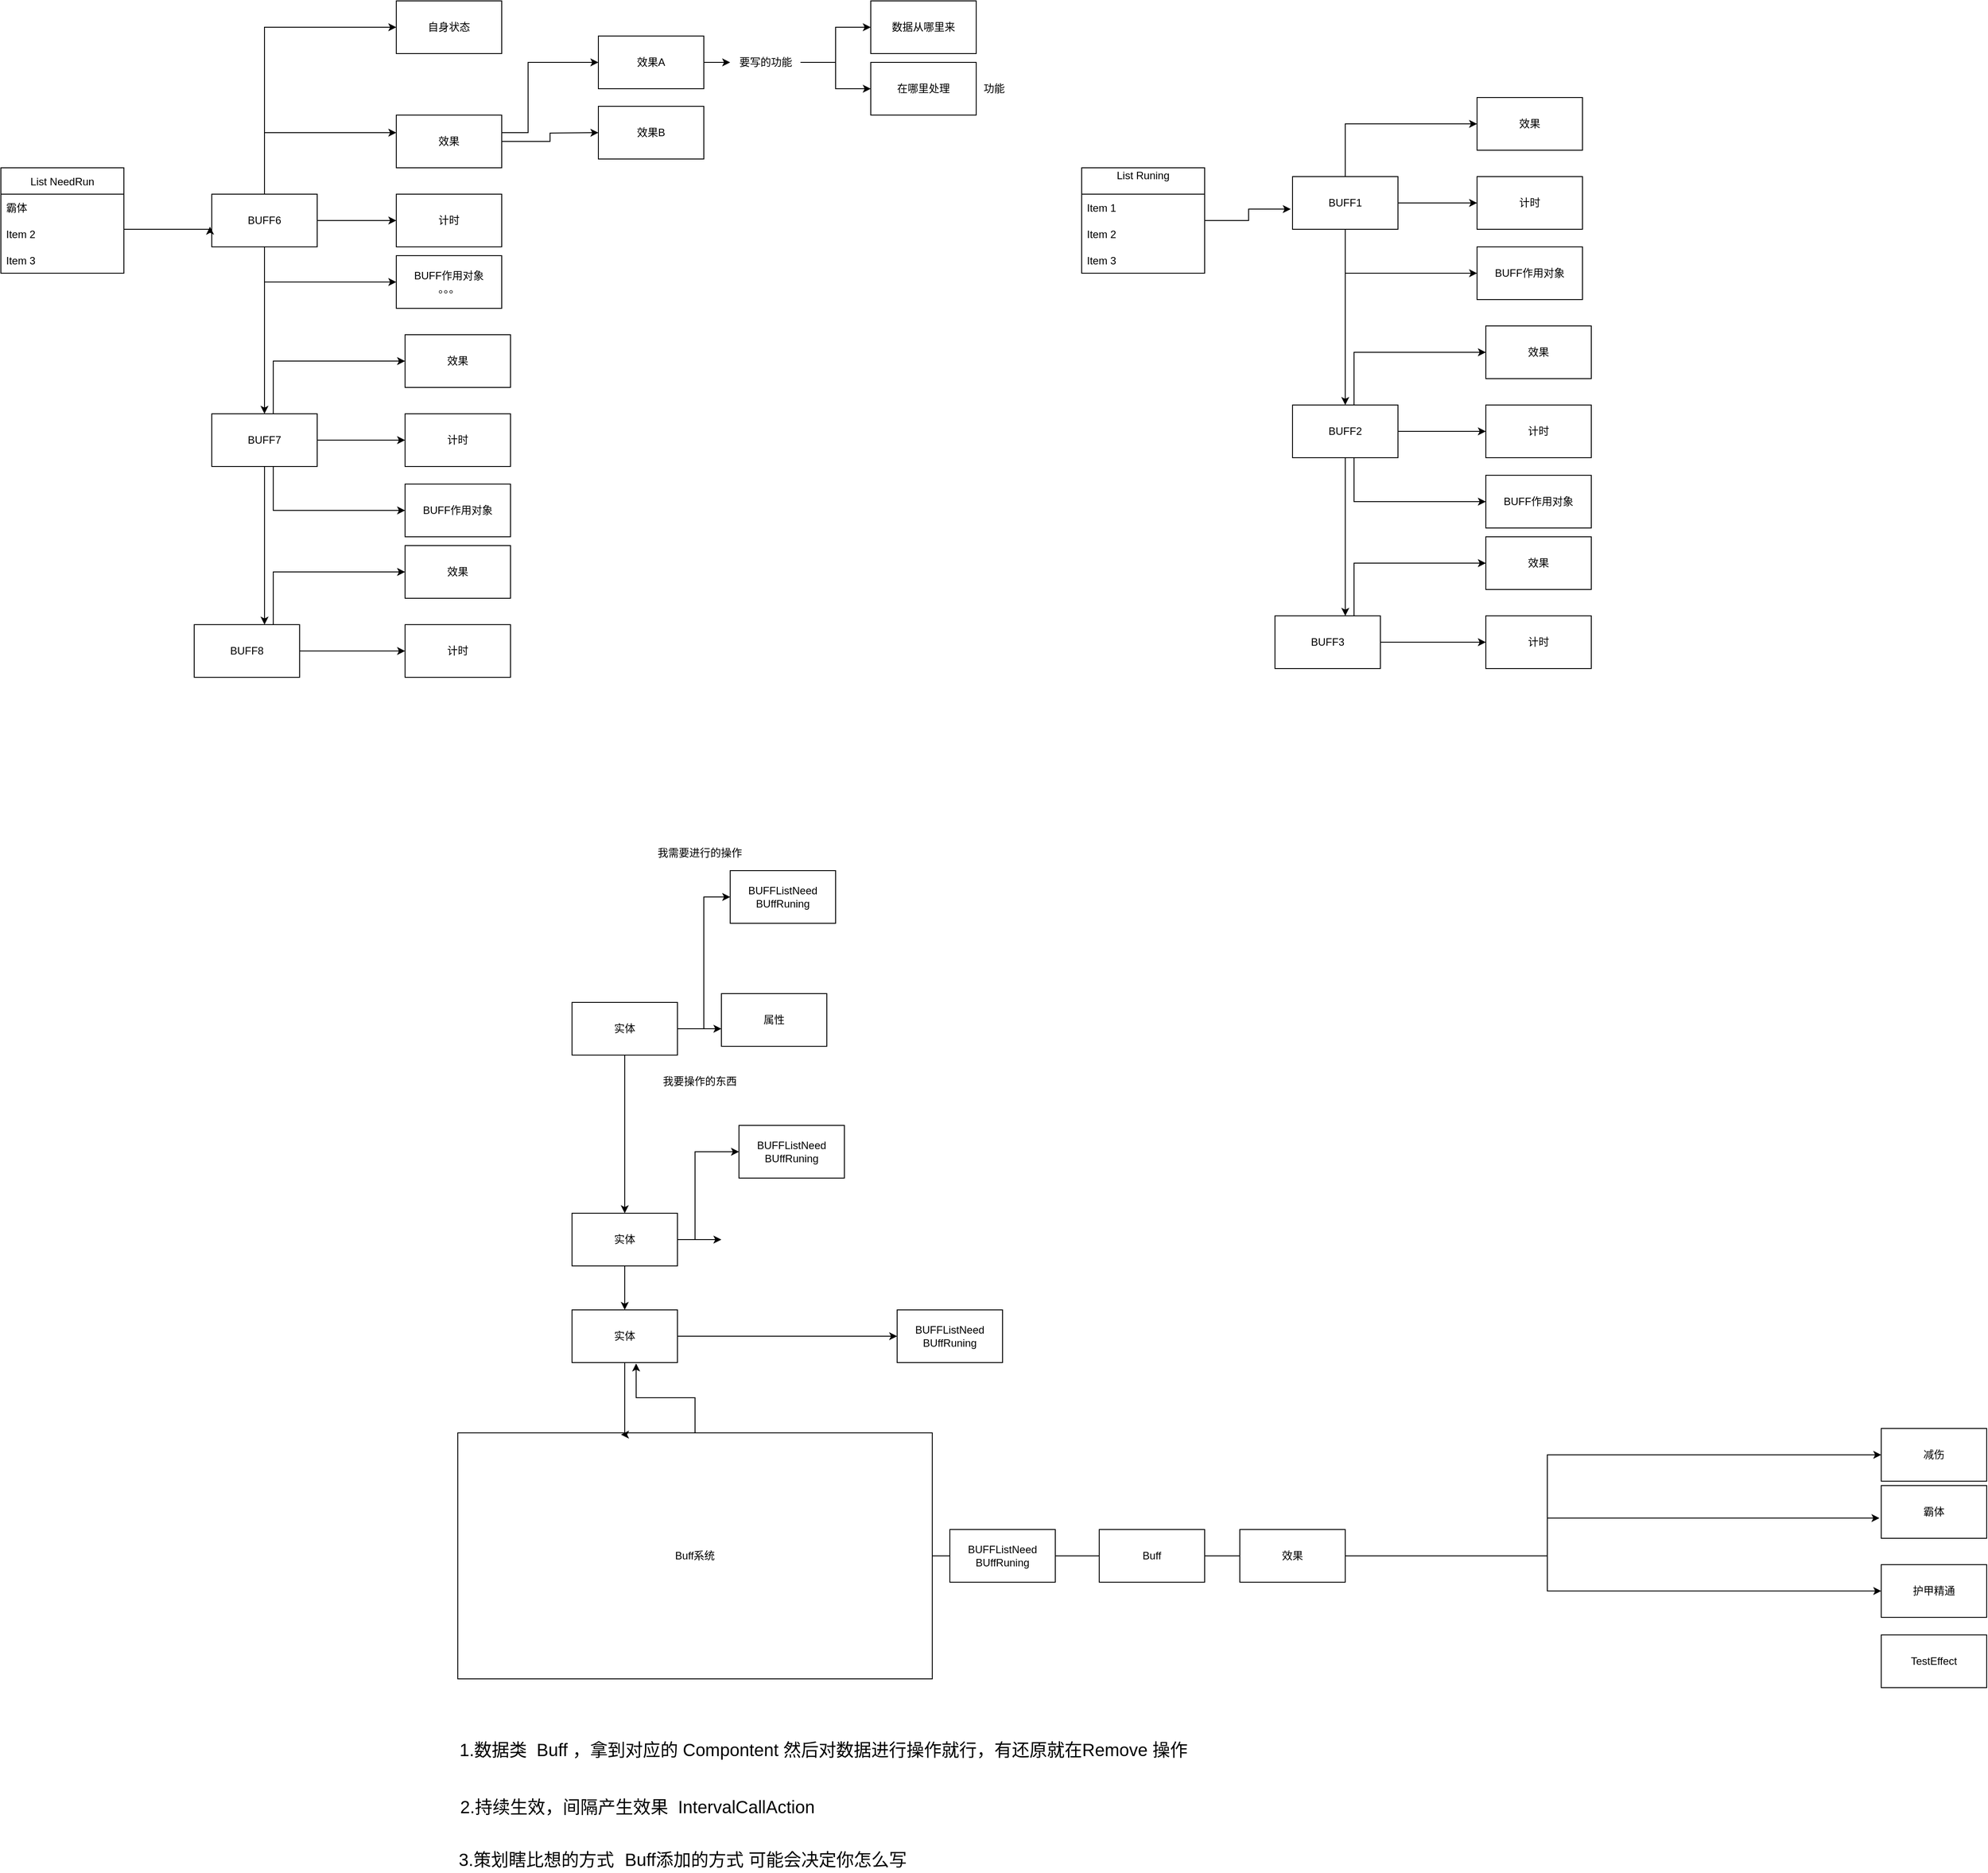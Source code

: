 <mxfile version="17.2.4" type="github"><diagram id="Hmc-pq6ttALgI22v2bJS" name="Page-1"><mxGraphModel dx="2092" dy="2030" grid="0" gridSize="10" guides="1" tooltips="1" connect="1" arrows="1" fold="1" page="0" pageScale="1" pageWidth="827" pageHeight="1169" math="0" shadow="0"><root><mxCell id="0"/><mxCell id="1" parent="0"/><mxCell id="dddxLIILNAfctILg67W4-9" style="edgeStyle=orthogonalEdgeStyle;rounded=0;orthogonalLoop=1;jettySize=auto;html=1;entryX=0.608;entryY=1.017;entryDx=0;entryDy=0;entryPerimeter=0;" edge="1" parent="1" source="dddxLIILNAfctILg67W4-2" target="dddxLIILNAfctILg67W4-3"><mxGeometry relative="1" as="geometry"/></mxCell><mxCell id="dddxLIILNAfctILg67W4-162" style="edgeStyle=orthogonalEdgeStyle;rounded=0;orthogonalLoop=1;jettySize=auto;html=1;entryX=-0.017;entryY=0.617;entryDx=0;entryDy=0;entryPerimeter=0;startArrow=none;" edge="1" parent="1" source="dddxLIILNAfctILg67W4-167" target="dddxLIILNAfctILg67W4-160"><mxGeometry relative="1" as="geometry"><Array as="points"><mxPoint x="1240" y="700"/><mxPoint x="1240" y="657"/></Array></mxGeometry></mxCell><mxCell id="dddxLIILNAfctILg67W4-163" style="edgeStyle=orthogonalEdgeStyle;rounded=0;orthogonalLoop=1;jettySize=auto;html=1;startArrow=none;entryX=0;entryY=0.5;entryDx=0;entryDy=0;" edge="1" parent="1" source="dddxLIILNAfctILg67W4-169" target="dddxLIILNAfctILg67W4-161"><mxGeometry relative="1" as="geometry"><mxPoint x="770" y="700.0" as="sourcePoint"/><mxPoint x="1230" y="770" as="targetPoint"/><Array as="points"><mxPoint x="1240" y="700"/><mxPoint x="1240" y="740"/></Array></mxGeometry></mxCell><mxCell id="dddxLIILNAfctILg67W4-174" style="edgeStyle=orthogonalEdgeStyle;rounded=0;orthogonalLoop=1;jettySize=auto;html=1;" edge="1" parent="1" source="dddxLIILNAfctILg67W4-2" target="dddxLIILNAfctILg67W4-159"><mxGeometry relative="1" as="geometry"><Array as="points"><mxPoint x="1240" y="700"/><mxPoint x="1240" y="585"/></Array></mxGeometry></mxCell><mxCell id="dddxLIILNAfctILg67W4-2" value="&lt;font style=&quot;vertical-align: inherit&quot;&gt;&lt;font style=&quot;vertical-align: inherit&quot;&gt;&lt;font style=&quot;vertical-align: inherit&quot;&gt;&lt;font style=&quot;vertical-align: inherit&quot;&gt;Buff系统&lt;/font&gt;&lt;/font&gt;&lt;/font&gt;&lt;/font&gt;" style="rounded=0;whiteSpace=wrap;html=1;" vertex="1" parent="1"><mxGeometry y="560" width="540" height="280" as="geometry"/></mxCell><mxCell id="dddxLIILNAfctILg67W4-178" style="edgeStyle=orthogonalEdgeStyle;rounded=0;orthogonalLoop=1;jettySize=auto;html=1;" edge="1" parent="1" source="dddxLIILNAfctILg67W4-3"><mxGeometry relative="1" as="geometry"><mxPoint x="500" y="450" as="targetPoint"/></mxGeometry></mxCell><mxCell id="dddxLIILNAfctILg67W4-189" style="edgeStyle=orthogonalEdgeStyle;rounded=0;orthogonalLoop=1;jettySize=auto;html=1;entryX=0.344;entryY=0.007;entryDx=0;entryDy=0;entryPerimeter=0;fontSize=20;" edge="1" parent="1" source="dddxLIILNAfctILg67W4-3" target="dddxLIILNAfctILg67W4-2"><mxGeometry relative="1" as="geometry"><Array as="points"><mxPoint x="190" y="562"/></Array></mxGeometry></mxCell><mxCell id="dddxLIILNAfctILg67W4-3" value="&lt;span&gt;实体&lt;/span&gt;" style="rounded=0;whiteSpace=wrap;html=1;" vertex="1" parent="1"><mxGeometry x="130" y="420" width="120" height="60" as="geometry"/></mxCell><mxCell id="dddxLIILNAfctILg67W4-5" style="edgeStyle=orthogonalEdgeStyle;rounded=0;orthogonalLoop=1;jettySize=auto;html=1;" edge="1" parent="1" source="dddxLIILNAfctILg67W4-4"><mxGeometry relative="1" as="geometry"><mxPoint x="300" y="340" as="targetPoint"/></mxGeometry></mxCell><mxCell id="dddxLIILNAfctILg67W4-7" style="edgeStyle=orthogonalEdgeStyle;rounded=0;orthogonalLoop=1;jettySize=auto;html=1;entryX=0;entryY=0.5;entryDx=0;entryDy=0;" edge="1" parent="1" source="dddxLIILNAfctILg67W4-4" target="dddxLIILNAfctILg67W4-155"><mxGeometry relative="1" as="geometry"><mxPoint x="300" y="310" as="targetPoint"/><Array as="points"><mxPoint x="270" y="340"/><mxPoint x="270" y="240"/></Array></mxGeometry></mxCell><mxCell id="dddxLIILNAfctILg67W4-188" style="edgeStyle=orthogonalEdgeStyle;rounded=0;orthogonalLoop=1;jettySize=auto;html=1;entryX=0.5;entryY=0;entryDx=0;entryDy=0;fontSize=20;" edge="1" parent="1" source="dddxLIILNAfctILg67W4-4" target="dddxLIILNAfctILg67W4-3"><mxGeometry relative="1" as="geometry"/></mxCell><mxCell id="dddxLIILNAfctILg67W4-4" value="&lt;font style=&quot;vertical-align: inherit&quot;&gt;&lt;font style=&quot;vertical-align: inherit&quot;&gt;&lt;font style=&quot;vertical-align: inherit&quot;&gt;&lt;font style=&quot;vertical-align: inherit&quot;&gt;实体&lt;/font&gt;&lt;/font&gt;&lt;/font&gt;&lt;/font&gt;" style="rounded=0;whiteSpace=wrap;html=1;" vertex="1" parent="1"><mxGeometry x="130" y="310" width="120" height="60" as="geometry"/></mxCell><mxCell id="dddxLIILNAfctILg67W4-18" style="edgeStyle=orthogonalEdgeStyle;rounded=0;orthogonalLoop=1;jettySize=auto;html=1;" edge="1" parent="1" source="dddxLIILNAfctILg67W4-21"><mxGeometry relative="1" as="geometry"><mxPoint x="300" y="100" as="targetPoint"/></mxGeometry></mxCell><mxCell id="dddxLIILNAfctILg67W4-20" style="edgeStyle=orthogonalEdgeStyle;rounded=0;orthogonalLoop=1;jettySize=auto;html=1;entryX=0;entryY=0.5;entryDx=0;entryDy=0;" edge="1" parent="1" source="dddxLIILNAfctILg67W4-21" target="dddxLIILNAfctILg67W4-25"><mxGeometry relative="1" as="geometry"><mxPoint x="300" y="70" as="targetPoint"/></mxGeometry></mxCell><mxCell id="dddxLIILNAfctILg67W4-187" style="edgeStyle=orthogonalEdgeStyle;rounded=0;orthogonalLoop=1;jettySize=auto;html=1;entryX=0.5;entryY=0;entryDx=0;entryDy=0;fontSize=20;" edge="1" parent="1" source="dddxLIILNAfctILg67W4-21" target="dddxLIILNAfctILg67W4-4"><mxGeometry relative="1" as="geometry"/></mxCell><mxCell id="dddxLIILNAfctILg67W4-21" value="&lt;font style=&quot;vertical-align: inherit&quot;&gt;&lt;font style=&quot;vertical-align: inherit&quot;&gt;&lt;font style=&quot;vertical-align: inherit&quot;&gt;&lt;font style=&quot;vertical-align: inherit&quot;&gt;实体&lt;/font&gt;&lt;/font&gt;&lt;/font&gt;&lt;/font&gt;" style="rounded=0;whiteSpace=wrap;html=1;" vertex="1" parent="1"><mxGeometry x="130" y="70" width="120" height="60" as="geometry"/></mxCell><mxCell id="dddxLIILNAfctILg67W4-25" value="&lt;font style=&quot;vertical-align: inherit&quot;&gt;&lt;font style=&quot;vertical-align: inherit&quot;&gt;&lt;font style=&quot;vertical-align: inherit&quot;&gt;&lt;font style=&quot;vertical-align: inherit&quot;&gt;&lt;font style=&quot;vertical-align: inherit&quot;&gt;&lt;font style=&quot;vertical-align: inherit&quot;&gt;&lt;font style=&quot;vertical-align: inherit&quot;&gt;&lt;font style=&quot;vertical-align: inherit&quot;&gt;BUFFListNeed&lt;br&gt;BUffRuning&lt;br&gt;&lt;/font&gt;&lt;/font&gt;&lt;/font&gt;&lt;/font&gt;&lt;/font&gt;&lt;/font&gt;&lt;/font&gt;&lt;/font&gt;" style="rounded=0;whiteSpace=wrap;html=1;" vertex="1" parent="1"><mxGeometry x="310" y="-80" width="120" height="60" as="geometry"/></mxCell><mxCell id="dddxLIILNAfctILg67W4-33" style="edgeStyle=orthogonalEdgeStyle;rounded=0;orthogonalLoop=1;jettySize=auto;html=1;" edge="1" source="dddxLIILNAfctILg67W4-36" target="dddxLIILNAfctILg67W4-37" parent="1"><mxGeometry relative="1" as="geometry"><Array as="points"><mxPoint x="1020" y="-430"/></Array></mxGeometry></mxCell><mxCell id="dddxLIILNAfctILg67W4-34" style="edgeStyle=orthogonalEdgeStyle;rounded=0;orthogonalLoop=1;jettySize=auto;html=1;entryX=0;entryY=0.5;entryDx=0;entryDy=0;" edge="1" source="dddxLIILNAfctILg67W4-36" target="dddxLIILNAfctILg67W4-38" parent="1"><mxGeometry relative="1" as="geometry"/></mxCell><mxCell id="dddxLIILNAfctILg67W4-36" value="&lt;font style=&quot;vertical-align: inherit&quot;&gt;&lt;font style=&quot;vertical-align: inherit&quot;&gt;&lt;font style=&quot;vertical-align: inherit&quot;&gt;&lt;font style=&quot;vertical-align: inherit&quot;&gt;&lt;font style=&quot;vertical-align: inherit&quot;&gt;&lt;font style=&quot;vertical-align: inherit&quot;&gt;&lt;font style=&quot;vertical-align: inherit&quot;&gt;&lt;font style=&quot;vertical-align: inherit&quot;&gt;BUFF3&lt;/font&gt;&lt;/font&gt;&lt;/font&gt;&lt;/font&gt;&lt;/font&gt;&lt;/font&gt;&lt;/font&gt;&lt;/font&gt;" style="rounded=0;whiteSpace=wrap;html=1;" vertex="1" parent="1"><mxGeometry x="930" y="-370" width="120" height="60" as="geometry"/></mxCell><mxCell id="dddxLIILNAfctILg67W4-37" value="&lt;font style=&quot;vertical-align: inherit&quot;&gt;&lt;font style=&quot;vertical-align: inherit&quot;&gt;效果&lt;/font&gt;&lt;/font&gt;" style="rounded=0;whiteSpace=wrap;html=1;" vertex="1" parent="1"><mxGeometry x="1170" y="-460" width="120" height="60" as="geometry"/></mxCell><mxCell id="dddxLIILNAfctILg67W4-38" value="&lt;font style=&quot;vertical-align: inherit&quot;&gt;&lt;font style=&quot;vertical-align: inherit&quot;&gt;计时&lt;/font&gt;&lt;/font&gt;" style="rounded=0;whiteSpace=wrap;html=1;" vertex="1" parent="1"><mxGeometry x="1170" y="-370" width="120" height="60" as="geometry"/></mxCell><mxCell id="dddxLIILNAfctILg67W4-40" style="edgeStyle=orthogonalEdgeStyle;rounded=0;orthogonalLoop=1;jettySize=auto;html=1;" edge="1" source="dddxLIILNAfctILg67W4-43" target="dddxLIILNAfctILg67W4-44" parent="1"><mxGeometry relative="1" as="geometry"><Array as="points"><mxPoint x="1020" y="-670"/></Array></mxGeometry></mxCell><mxCell id="dddxLIILNAfctILg67W4-41" style="edgeStyle=orthogonalEdgeStyle;rounded=0;orthogonalLoop=1;jettySize=auto;html=1;entryX=0;entryY=0.5;entryDx=0;entryDy=0;" edge="1" source="dddxLIILNAfctILg67W4-43" target="dddxLIILNAfctILg67W4-45" parent="1"><mxGeometry relative="1" as="geometry"/></mxCell><mxCell id="dddxLIILNAfctILg67W4-42" style="edgeStyle=orthogonalEdgeStyle;rounded=0;orthogonalLoop=1;jettySize=auto;html=1;" edge="1" source="dddxLIILNAfctILg67W4-43" parent="1"><mxGeometry relative="1" as="geometry"><mxPoint x="1170" y="-500" as="targetPoint"/><Array as="points"><mxPoint x="1020" y="-500"/></Array></mxGeometry></mxCell><mxCell id="dddxLIILNAfctILg67W4-61" style="edgeStyle=orthogonalEdgeStyle;rounded=0;orthogonalLoop=1;jettySize=auto;html=1;entryX=0.667;entryY=0;entryDx=0;entryDy=0;entryPerimeter=0;" edge="1" parent="1" source="dddxLIILNAfctILg67W4-43" target="dddxLIILNAfctILg67W4-36"><mxGeometry relative="1" as="geometry"><mxPoint x="1020" y="-380" as="targetPoint"/><Array as="points"/></mxGeometry></mxCell><mxCell id="dddxLIILNAfctILg67W4-43" value="&lt;font style=&quot;vertical-align: inherit&quot;&gt;&lt;font style=&quot;vertical-align: inherit&quot;&gt;&lt;font style=&quot;vertical-align: inherit&quot;&gt;&lt;font style=&quot;vertical-align: inherit&quot;&gt;&lt;font style=&quot;vertical-align: inherit&quot;&gt;&lt;font style=&quot;vertical-align: inherit&quot;&gt;&lt;font style=&quot;vertical-align: inherit&quot;&gt;&lt;font style=&quot;vertical-align: inherit&quot;&gt;BUFF2&lt;/font&gt;&lt;/font&gt;&lt;/font&gt;&lt;/font&gt;&lt;/font&gt;&lt;/font&gt;&lt;/font&gt;&lt;/font&gt;" style="rounded=0;whiteSpace=wrap;html=1;" vertex="1" parent="1"><mxGeometry x="950" y="-610" width="120" height="60" as="geometry"/></mxCell><mxCell id="dddxLIILNAfctILg67W4-44" value="&lt;font style=&quot;vertical-align: inherit&quot;&gt;&lt;font style=&quot;vertical-align: inherit&quot;&gt;效果&lt;/font&gt;&lt;/font&gt;" style="rounded=0;whiteSpace=wrap;html=1;" vertex="1" parent="1"><mxGeometry x="1170" y="-700" width="120" height="60" as="geometry"/></mxCell><mxCell id="dddxLIILNAfctILg67W4-45" value="&lt;font style=&quot;vertical-align: inherit&quot;&gt;&lt;font style=&quot;vertical-align: inherit&quot;&gt;计时&lt;/font&gt;&lt;/font&gt;" style="rounded=0;whiteSpace=wrap;html=1;" vertex="1" parent="1"><mxGeometry x="1170" y="-610" width="120" height="60" as="geometry"/></mxCell><mxCell id="dddxLIILNAfctILg67W4-46" value="&lt;font style=&quot;vertical-align: inherit&quot;&gt;&lt;font style=&quot;vertical-align: inherit&quot;&gt;&lt;font style=&quot;vertical-align: inherit&quot;&gt;&lt;font style=&quot;vertical-align: inherit&quot;&gt;&lt;font style=&quot;vertical-align: inherit&quot;&gt;&lt;font style=&quot;vertical-align: inherit&quot;&gt;&lt;font style=&quot;vertical-align: inherit&quot;&gt;&lt;font style=&quot;vertical-align: inherit&quot;&gt;&lt;font style=&quot;vertical-align: inherit&quot;&gt;&lt;font style=&quot;vertical-align: inherit&quot;&gt;BUFF作用对象&lt;/font&gt;&lt;/font&gt;&lt;/font&gt;&lt;/font&gt;&lt;/font&gt;&lt;/font&gt;&lt;/font&gt;&lt;/font&gt;&lt;/font&gt;&lt;/font&gt;" style="rounded=0;whiteSpace=wrap;html=1;" vertex="1" parent="1"><mxGeometry x="1170" y="-530" width="120" height="60" as="geometry"/></mxCell><mxCell id="dddxLIILNAfctILg67W4-48" style="edgeStyle=orthogonalEdgeStyle;rounded=0;orthogonalLoop=1;jettySize=auto;html=1;" edge="1" parent="1" source="dddxLIILNAfctILg67W4-51" target="dddxLIILNAfctILg67W4-52"><mxGeometry relative="1" as="geometry"><Array as="points"><mxPoint x="1010" y="-930"/></Array></mxGeometry></mxCell><mxCell id="dddxLIILNAfctILg67W4-49" style="edgeStyle=orthogonalEdgeStyle;rounded=0;orthogonalLoop=1;jettySize=auto;html=1;entryX=0;entryY=0.5;entryDx=0;entryDy=0;" edge="1" parent="1" source="dddxLIILNAfctILg67W4-51" target="dddxLIILNAfctILg67W4-53"><mxGeometry relative="1" as="geometry"/></mxCell><mxCell id="dddxLIILNAfctILg67W4-50" style="edgeStyle=orthogonalEdgeStyle;rounded=0;orthogonalLoop=1;jettySize=auto;html=1;" edge="1" parent="1" source="dddxLIILNAfctILg67W4-51"><mxGeometry relative="1" as="geometry"><mxPoint x="1160" y="-760" as="targetPoint"/><Array as="points"><mxPoint x="1010" y="-760"/></Array></mxGeometry></mxCell><mxCell id="dddxLIILNAfctILg67W4-60" style="edgeStyle=orthogonalEdgeStyle;rounded=0;orthogonalLoop=1;jettySize=auto;html=1;entryX=0.5;entryY=0;entryDx=0;entryDy=0;" edge="1" parent="1" source="dddxLIILNAfctILg67W4-51" target="dddxLIILNAfctILg67W4-43"><mxGeometry relative="1" as="geometry"/></mxCell><mxCell id="dddxLIILNAfctILg67W4-51" value="&lt;font style=&quot;vertical-align: inherit&quot;&gt;&lt;font style=&quot;vertical-align: inherit&quot;&gt;&lt;font style=&quot;vertical-align: inherit&quot;&gt;&lt;font style=&quot;vertical-align: inherit&quot;&gt;&lt;font style=&quot;vertical-align: inherit&quot;&gt;&lt;font style=&quot;vertical-align: inherit&quot;&gt;&lt;font style=&quot;vertical-align: inherit&quot;&gt;&lt;font style=&quot;vertical-align: inherit&quot;&gt;BUFF1&lt;/font&gt;&lt;/font&gt;&lt;/font&gt;&lt;/font&gt;&lt;/font&gt;&lt;/font&gt;&lt;/font&gt;&lt;/font&gt;" style="rounded=0;whiteSpace=wrap;html=1;" vertex="1" parent="1"><mxGeometry x="950" y="-870" width="120" height="60" as="geometry"/></mxCell><mxCell id="dddxLIILNAfctILg67W4-52" value="&lt;font style=&quot;vertical-align: inherit&quot;&gt;&lt;font style=&quot;vertical-align: inherit&quot;&gt;效果&lt;/font&gt;&lt;/font&gt;" style="rounded=0;whiteSpace=wrap;html=1;" vertex="1" parent="1"><mxGeometry x="1160" y="-960" width="120" height="60" as="geometry"/></mxCell><mxCell id="dddxLIILNAfctILg67W4-53" value="&lt;font style=&quot;vertical-align: inherit&quot;&gt;&lt;font style=&quot;vertical-align: inherit&quot;&gt;计时&lt;/font&gt;&lt;/font&gt;" style="rounded=0;whiteSpace=wrap;html=1;" vertex="1" parent="1"><mxGeometry x="1160" y="-870" width="120" height="60" as="geometry"/></mxCell><mxCell id="dddxLIILNAfctILg67W4-54" value="&lt;font style=&quot;vertical-align: inherit&quot;&gt;&lt;font style=&quot;vertical-align: inherit&quot;&gt;&lt;font style=&quot;vertical-align: inherit&quot;&gt;&lt;font style=&quot;vertical-align: inherit&quot;&gt;&lt;font style=&quot;vertical-align: inherit&quot;&gt;&lt;font style=&quot;vertical-align: inherit&quot;&gt;&lt;font style=&quot;vertical-align: inherit&quot;&gt;&lt;font style=&quot;vertical-align: inherit&quot;&gt;&lt;font style=&quot;vertical-align: inherit&quot;&gt;&lt;font style=&quot;vertical-align: inherit&quot;&gt;BUFF作用对象&lt;/font&gt;&lt;/font&gt;&lt;/font&gt;&lt;/font&gt;&lt;/font&gt;&lt;/font&gt;&lt;/font&gt;&lt;/font&gt;&lt;/font&gt;&lt;/font&gt;" style="rounded=0;whiteSpace=wrap;html=1;" vertex="1" parent="1"><mxGeometry x="1160" y="-790" width="120" height="60" as="geometry"/></mxCell><mxCell id="dddxLIILNAfctILg67W4-59" style="edgeStyle=orthogonalEdgeStyle;rounded=0;orthogonalLoop=1;jettySize=auto;html=1;entryX=-0.017;entryY=0.617;entryDx=0;entryDy=0;entryPerimeter=0;" edge="1" parent="1" source="dddxLIILNAfctILg67W4-55" target="dddxLIILNAfctILg67W4-51"><mxGeometry relative="1" as="geometry"><mxPoint x="910" y="-830" as="targetPoint"/></mxGeometry></mxCell><mxCell id="dddxLIILNAfctILg67W4-55" value="List Runing&#10;" style="swimlane;fontStyle=0;childLayout=stackLayout;horizontal=1;startSize=30;horizontalStack=0;resizeParent=1;resizeParentMax=0;resizeLast=0;collapsible=1;marginBottom=0;" vertex="1" parent="1"><mxGeometry x="710" y="-880" width="140" height="120" as="geometry"/></mxCell><mxCell id="dddxLIILNAfctILg67W4-56" value="Item 1" style="text;strokeColor=none;fillColor=none;align=left;verticalAlign=middle;spacingLeft=4;spacingRight=4;overflow=hidden;points=[[0,0.5],[1,0.5]];portConstraint=eastwest;rotatable=0;" vertex="1" parent="dddxLIILNAfctILg67W4-55"><mxGeometry y="30" width="140" height="30" as="geometry"/></mxCell><mxCell id="dddxLIILNAfctILg67W4-57" value="Item 2" style="text;strokeColor=none;fillColor=none;align=left;verticalAlign=middle;spacingLeft=4;spacingRight=4;overflow=hidden;points=[[0,0.5],[1,0.5]];portConstraint=eastwest;rotatable=0;" vertex="1" parent="dddxLIILNAfctILg67W4-55"><mxGeometry y="60" width="140" height="30" as="geometry"/></mxCell><mxCell id="dddxLIILNAfctILg67W4-58" value="Item 3" style="text;strokeColor=none;fillColor=none;align=left;verticalAlign=middle;spacingLeft=4;spacingRight=4;overflow=hidden;points=[[0,0.5],[1,0.5]];portConstraint=eastwest;rotatable=0;" vertex="1" parent="dddxLIILNAfctILg67W4-55"><mxGeometry y="90" width="140" height="30" as="geometry"/></mxCell><mxCell id="dddxLIILNAfctILg67W4-63" style="edgeStyle=orthogonalEdgeStyle;rounded=0;orthogonalLoop=1;jettySize=auto;html=1;" edge="1" parent="1" source="dddxLIILNAfctILg67W4-65" target="dddxLIILNAfctILg67W4-66"><mxGeometry relative="1" as="geometry"><Array as="points"><mxPoint x="-210" y="-420"/></Array></mxGeometry></mxCell><mxCell id="dddxLIILNAfctILg67W4-64" style="edgeStyle=orthogonalEdgeStyle;rounded=0;orthogonalLoop=1;jettySize=auto;html=1;entryX=0;entryY=0.5;entryDx=0;entryDy=0;" edge="1" parent="1" source="dddxLIILNAfctILg67W4-65" target="dddxLIILNAfctILg67W4-67"><mxGeometry relative="1" as="geometry"/></mxCell><mxCell id="dddxLIILNAfctILg67W4-65" value="&lt;font style=&quot;vertical-align: inherit&quot;&gt;&lt;font style=&quot;vertical-align: inherit&quot;&gt;&lt;font style=&quot;vertical-align: inherit&quot;&gt;&lt;font style=&quot;vertical-align: inherit&quot;&gt;&lt;font style=&quot;vertical-align: inherit&quot;&gt;&lt;font style=&quot;vertical-align: inherit&quot;&gt;&lt;font style=&quot;vertical-align: inherit&quot;&gt;&lt;font style=&quot;vertical-align: inherit&quot;&gt;BUFF8&lt;/font&gt;&lt;/font&gt;&lt;/font&gt;&lt;/font&gt;&lt;/font&gt;&lt;/font&gt;&lt;/font&gt;&lt;/font&gt;" style="rounded=0;whiteSpace=wrap;html=1;" vertex="1" parent="1"><mxGeometry x="-300" y="-360" width="120" height="60" as="geometry"/></mxCell><mxCell id="dddxLIILNAfctILg67W4-66" value="&lt;font style=&quot;vertical-align: inherit&quot;&gt;&lt;font style=&quot;vertical-align: inherit&quot;&gt;效果&lt;/font&gt;&lt;/font&gt;" style="rounded=0;whiteSpace=wrap;html=1;" vertex="1" parent="1"><mxGeometry x="-60" y="-450" width="120" height="60" as="geometry"/></mxCell><mxCell id="dddxLIILNAfctILg67W4-67" value="&lt;font style=&quot;vertical-align: inherit&quot;&gt;&lt;font style=&quot;vertical-align: inherit&quot;&gt;计时&lt;/font&gt;&lt;/font&gt;" style="rounded=0;whiteSpace=wrap;html=1;" vertex="1" parent="1"><mxGeometry x="-60" y="-360" width="120" height="60" as="geometry"/></mxCell><mxCell id="dddxLIILNAfctILg67W4-68" style="edgeStyle=orthogonalEdgeStyle;rounded=0;orthogonalLoop=1;jettySize=auto;html=1;" edge="1" parent="1" source="dddxLIILNAfctILg67W4-72" target="dddxLIILNAfctILg67W4-73"><mxGeometry relative="1" as="geometry"><Array as="points"><mxPoint x="-210" y="-660"/></Array></mxGeometry></mxCell><mxCell id="dddxLIILNAfctILg67W4-69" style="edgeStyle=orthogonalEdgeStyle;rounded=0;orthogonalLoop=1;jettySize=auto;html=1;entryX=0;entryY=0.5;entryDx=0;entryDy=0;" edge="1" parent="1" source="dddxLIILNAfctILg67W4-72" target="dddxLIILNAfctILg67W4-74"><mxGeometry relative="1" as="geometry"/></mxCell><mxCell id="dddxLIILNAfctILg67W4-70" style="edgeStyle=orthogonalEdgeStyle;rounded=0;orthogonalLoop=1;jettySize=auto;html=1;" edge="1" parent="1" source="dddxLIILNAfctILg67W4-72"><mxGeometry relative="1" as="geometry"><mxPoint x="-60" y="-490" as="targetPoint"/><Array as="points"><mxPoint x="-210" y="-490"/></Array></mxGeometry></mxCell><mxCell id="dddxLIILNAfctILg67W4-71" style="edgeStyle=orthogonalEdgeStyle;rounded=0;orthogonalLoop=1;jettySize=auto;html=1;entryX=0.667;entryY=0;entryDx=0;entryDy=0;entryPerimeter=0;" edge="1" parent="1" source="dddxLIILNAfctILg67W4-72" target="dddxLIILNAfctILg67W4-65"><mxGeometry relative="1" as="geometry"><mxPoint x="-210" y="-370" as="targetPoint"/><Array as="points"/></mxGeometry></mxCell><mxCell id="dddxLIILNAfctILg67W4-72" value="&lt;font style=&quot;vertical-align: inherit&quot;&gt;&lt;font style=&quot;vertical-align: inherit&quot;&gt;&lt;font style=&quot;vertical-align: inherit&quot;&gt;&lt;font style=&quot;vertical-align: inherit&quot;&gt;&lt;font style=&quot;vertical-align: inherit&quot;&gt;&lt;font style=&quot;vertical-align: inherit&quot;&gt;&lt;font style=&quot;vertical-align: inherit&quot;&gt;&lt;font style=&quot;vertical-align: inherit&quot;&gt;BUFF7&lt;/font&gt;&lt;/font&gt;&lt;/font&gt;&lt;/font&gt;&lt;/font&gt;&lt;/font&gt;&lt;/font&gt;&lt;/font&gt;" style="rounded=0;whiteSpace=wrap;html=1;" vertex="1" parent="1"><mxGeometry x="-280" y="-600" width="120" height="60" as="geometry"/></mxCell><mxCell id="dddxLIILNAfctILg67W4-73" value="&lt;font style=&quot;vertical-align: inherit&quot;&gt;&lt;font style=&quot;vertical-align: inherit&quot;&gt;效果&lt;/font&gt;&lt;/font&gt;" style="rounded=0;whiteSpace=wrap;html=1;" vertex="1" parent="1"><mxGeometry x="-60" y="-690" width="120" height="60" as="geometry"/></mxCell><mxCell id="dddxLIILNAfctILg67W4-74" value="&lt;font style=&quot;vertical-align: inherit&quot;&gt;&lt;font style=&quot;vertical-align: inherit&quot;&gt;计时&lt;/font&gt;&lt;/font&gt;" style="rounded=0;whiteSpace=wrap;html=1;" vertex="1" parent="1"><mxGeometry x="-60" y="-600" width="120" height="60" as="geometry"/></mxCell><mxCell id="dddxLIILNAfctILg67W4-75" value="&lt;font style=&quot;vertical-align: inherit&quot;&gt;&lt;font style=&quot;vertical-align: inherit&quot;&gt;&lt;font style=&quot;vertical-align: inherit&quot;&gt;&lt;font style=&quot;vertical-align: inherit&quot;&gt;&lt;font style=&quot;vertical-align: inherit&quot;&gt;&lt;font style=&quot;vertical-align: inherit&quot;&gt;&lt;font style=&quot;vertical-align: inherit&quot;&gt;&lt;font style=&quot;vertical-align: inherit&quot;&gt;&lt;font style=&quot;vertical-align: inherit&quot;&gt;&lt;font style=&quot;vertical-align: inherit&quot;&gt;BUFF作用对象&lt;/font&gt;&lt;/font&gt;&lt;/font&gt;&lt;/font&gt;&lt;/font&gt;&lt;/font&gt;&lt;/font&gt;&lt;/font&gt;&lt;/font&gt;&lt;/font&gt;" style="rounded=0;whiteSpace=wrap;html=1;" vertex="1" parent="1"><mxGeometry x="-60" y="-520" width="120" height="60" as="geometry"/></mxCell><mxCell id="dddxLIILNAfctILg67W4-76" style="edgeStyle=orthogonalEdgeStyle;rounded=0;orthogonalLoop=1;jettySize=auto;html=1;" edge="1" parent="1" source="dddxLIILNAfctILg67W4-80" target="dddxLIILNAfctILg67W4-81"><mxGeometry relative="1" as="geometry"><Array as="points"><mxPoint x="-220" y="-920"/></Array></mxGeometry></mxCell><mxCell id="dddxLIILNAfctILg67W4-77" style="edgeStyle=orthogonalEdgeStyle;rounded=0;orthogonalLoop=1;jettySize=auto;html=1;entryX=0;entryY=0.5;entryDx=0;entryDy=0;" edge="1" parent="1" source="dddxLIILNAfctILg67W4-80" target="dddxLIILNAfctILg67W4-82"><mxGeometry relative="1" as="geometry"/></mxCell><mxCell id="dddxLIILNAfctILg67W4-78" style="edgeStyle=orthogonalEdgeStyle;rounded=0;orthogonalLoop=1;jettySize=auto;html=1;" edge="1" parent="1" source="dddxLIILNAfctILg67W4-80"><mxGeometry relative="1" as="geometry"><mxPoint x="-70" y="-750" as="targetPoint"/><Array as="points"><mxPoint x="-220" y="-750"/></Array></mxGeometry></mxCell><mxCell id="dddxLIILNAfctILg67W4-79" style="edgeStyle=orthogonalEdgeStyle;rounded=0;orthogonalLoop=1;jettySize=auto;html=1;entryX=0.5;entryY=0;entryDx=0;entryDy=0;" edge="1" parent="1" source="dddxLIILNAfctILg67W4-80" target="dddxLIILNAfctILg67W4-72"><mxGeometry relative="1" as="geometry"/></mxCell><mxCell id="dddxLIILNAfctILg67W4-145" style="edgeStyle=orthogonalEdgeStyle;rounded=0;orthogonalLoop=1;jettySize=auto;html=1;" edge="1" parent="1" source="dddxLIILNAfctILg67W4-80"><mxGeometry relative="1" as="geometry"><mxPoint x="-70" y="-1040" as="targetPoint"/><Array as="points"><mxPoint x="-220" y="-1040"/></Array></mxGeometry></mxCell><mxCell id="dddxLIILNAfctILg67W4-80" value="&lt;font style=&quot;vertical-align: inherit&quot;&gt;&lt;font style=&quot;vertical-align: inherit&quot;&gt;&lt;font style=&quot;vertical-align: inherit&quot;&gt;&lt;font style=&quot;vertical-align: inherit&quot;&gt;&lt;font style=&quot;vertical-align: inherit&quot;&gt;&lt;font style=&quot;vertical-align: inherit&quot;&gt;&lt;font style=&quot;vertical-align: inherit&quot;&gt;&lt;font style=&quot;vertical-align: inherit&quot;&gt;BUFF6&lt;/font&gt;&lt;/font&gt;&lt;/font&gt;&lt;/font&gt;&lt;/font&gt;&lt;/font&gt;&lt;/font&gt;&lt;/font&gt;" style="rounded=0;whiteSpace=wrap;html=1;" vertex="1" parent="1"><mxGeometry x="-280" y="-850" width="120" height="60" as="geometry"/></mxCell><mxCell id="dddxLIILNAfctILg67W4-127" style="edgeStyle=orthogonalEdgeStyle;rounded=0;orthogonalLoop=1;jettySize=auto;html=1;" edge="1" parent="1" source="dddxLIILNAfctILg67W4-81"><mxGeometry relative="1" as="geometry"><mxPoint x="160" y="-1000" as="targetPoint"/><Array as="points"><mxPoint x="80" y="-920"/><mxPoint x="80" y="-1000"/><mxPoint x="160" y="-1000"/></Array></mxGeometry></mxCell><mxCell id="dddxLIILNAfctILg67W4-128" style="edgeStyle=orthogonalEdgeStyle;rounded=0;orthogonalLoop=1;jettySize=auto;html=1;" edge="1" parent="1" source="dddxLIILNAfctILg67W4-81"><mxGeometry relative="1" as="geometry"><mxPoint x="160" y="-920" as="targetPoint"/></mxGeometry></mxCell><mxCell id="dddxLIILNAfctILg67W4-81" value="&lt;font style=&quot;vertical-align: inherit&quot;&gt;&lt;font style=&quot;vertical-align: inherit&quot;&gt;效果&lt;/font&gt;&lt;/font&gt;" style="rounded=0;whiteSpace=wrap;html=1;" vertex="1" parent="1"><mxGeometry x="-70" y="-940" width="120" height="60" as="geometry"/></mxCell><mxCell id="dddxLIILNAfctILg67W4-82" value="&lt;font style=&quot;vertical-align: inherit&quot;&gt;&lt;font style=&quot;vertical-align: inherit&quot;&gt;计时&lt;/font&gt;&lt;/font&gt;" style="rounded=0;whiteSpace=wrap;html=1;" vertex="1" parent="1"><mxGeometry x="-70" y="-850" width="120" height="60" as="geometry"/></mxCell><mxCell id="dddxLIILNAfctILg67W4-83" value="&lt;font style=&quot;vertical-align: inherit&quot;&gt;&lt;font style=&quot;vertical-align: inherit&quot;&gt;&lt;font style=&quot;vertical-align: inherit&quot;&gt;&lt;font style=&quot;vertical-align: inherit&quot;&gt;&lt;font style=&quot;vertical-align: inherit&quot;&gt;&lt;font style=&quot;vertical-align: inherit&quot;&gt;&lt;font style=&quot;vertical-align: inherit&quot;&gt;&lt;font style=&quot;vertical-align: inherit&quot;&gt;&lt;font style=&quot;vertical-align: inherit&quot;&gt;&lt;font style=&quot;vertical-align: inherit&quot;&gt;BUFF作用对象&lt;br&gt;。。。&lt;br&gt;&lt;/font&gt;&lt;/font&gt;&lt;/font&gt;&lt;/font&gt;&lt;/font&gt;&lt;/font&gt;&lt;/font&gt;&lt;/font&gt;&lt;/font&gt;&lt;/font&gt;" style="rounded=0;whiteSpace=wrap;html=1;" vertex="1" parent="1"><mxGeometry x="-70" y="-780" width="120" height="60" as="geometry"/></mxCell><mxCell id="dddxLIILNAfctILg67W4-84" style="edgeStyle=orthogonalEdgeStyle;rounded=0;orthogonalLoop=1;jettySize=auto;html=1;entryX=-0.017;entryY=0.617;entryDx=0;entryDy=0;entryPerimeter=0;" edge="1" parent="1" target="dddxLIILNAfctILg67W4-80"><mxGeometry relative="1" as="geometry"><mxPoint x="-380" y="-810" as="sourcePoint"/><mxPoint x="-320" y="-820" as="targetPoint"/><Array as="points"><mxPoint x="-282" y="-810"/></Array></mxGeometry></mxCell><mxCell id="dddxLIILNAfctILg67W4-85" value="List NeedRun" style="swimlane;fontStyle=0;childLayout=stackLayout;horizontal=1;startSize=30;horizontalStack=0;resizeParent=1;resizeParentMax=0;resizeLast=0;collapsible=1;marginBottom=0;" vertex="1" parent="1"><mxGeometry x="-520" y="-880" width="140" height="120" as="geometry"/></mxCell><mxCell id="dddxLIILNAfctILg67W4-86" value="霸体" style="text;strokeColor=none;fillColor=none;align=left;verticalAlign=middle;spacingLeft=4;spacingRight=4;overflow=hidden;points=[[0,0.5],[1,0.5]];portConstraint=eastwest;rotatable=0;" vertex="1" parent="dddxLIILNAfctILg67W4-85"><mxGeometry y="30" width="140" height="30" as="geometry"/></mxCell><mxCell id="dddxLIILNAfctILg67W4-87" value="Item 2" style="text;strokeColor=none;fillColor=none;align=left;verticalAlign=middle;spacingLeft=4;spacingRight=4;overflow=hidden;points=[[0,0.5],[1,0.5]];portConstraint=eastwest;rotatable=0;" vertex="1" parent="dddxLIILNAfctILg67W4-85"><mxGeometry y="60" width="140" height="30" as="geometry"/></mxCell><mxCell id="dddxLIILNAfctILg67W4-88" value="Item 3" style="text;strokeColor=none;fillColor=none;align=left;verticalAlign=middle;spacingLeft=4;spacingRight=4;overflow=hidden;points=[[0,0.5],[1,0.5]];portConstraint=eastwest;rotatable=0;" vertex="1" parent="dddxLIILNAfctILg67W4-85"><mxGeometry y="90" width="140" height="30" as="geometry"/></mxCell><mxCell id="dddxLIILNAfctILg67W4-173" style="edgeStyle=orthogonalEdgeStyle;rounded=0;orthogonalLoop=1;jettySize=auto;html=1;" edge="1" parent="1" source="dddxLIILNAfctILg67W4-129" target="dddxLIILNAfctILg67W4-150"><mxGeometry relative="1" as="geometry"/></mxCell><mxCell id="dddxLIILNAfctILg67W4-129" value="&lt;font style=&quot;vertical-align: inherit&quot;&gt;&lt;font style=&quot;vertical-align: inherit&quot;&gt;效果A&lt;/font&gt;&lt;/font&gt;" style="rounded=0;whiteSpace=wrap;html=1;" vertex="1" parent="1"><mxGeometry x="160" y="-1030" width="120" height="60" as="geometry"/></mxCell><mxCell id="dddxLIILNAfctILg67W4-130" value="&lt;font style=&quot;vertical-align: inherit&quot;&gt;&lt;font style=&quot;vertical-align: inherit&quot;&gt;效果B&lt;/font&gt;&lt;/font&gt;" style="rounded=0;whiteSpace=wrap;html=1;" vertex="1" parent="1"><mxGeometry x="160" y="-950" width="120" height="60" as="geometry"/></mxCell><mxCell id="dddxLIILNAfctILg67W4-138" value="属性" style="rounded=0;whiteSpace=wrap;html=1;" vertex="1" parent="1"><mxGeometry x="300" y="60" width="120" height="60" as="geometry"/></mxCell><mxCell id="dddxLIILNAfctILg67W4-139" value="我需要进行的操作" style="text;html=1;align=center;verticalAlign=middle;resizable=0;points=[];autosize=1;strokeColor=none;fillColor=none;" vertex="1" parent="1"><mxGeometry x="220" y="-110" width="110" height="20" as="geometry"/></mxCell><mxCell id="dddxLIILNAfctILg67W4-140" value="我要操作的东西" style="text;html=1;align=center;verticalAlign=middle;resizable=0;points=[];autosize=1;strokeColor=none;fillColor=none;" vertex="1" parent="1"><mxGeometry x="225" y="150" width="100" height="20" as="geometry"/></mxCell><mxCell id="dddxLIILNAfctILg67W4-146" value="&lt;font style=&quot;vertical-align: inherit&quot;&gt;&lt;font style=&quot;vertical-align: inherit&quot;&gt;自身状态&lt;/font&gt;&lt;/font&gt;" style="rounded=0;whiteSpace=wrap;html=1;" vertex="1" parent="1"><mxGeometry x="-70" y="-1070" width="120" height="60" as="geometry"/></mxCell><mxCell id="dddxLIILNAfctILg67W4-151" style="edgeStyle=orthogonalEdgeStyle;rounded=0;orthogonalLoop=1;jettySize=auto;html=1;" edge="1" parent="1" source="dddxLIILNAfctILg67W4-150" target="dddxLIILNAfctILg67W4-152"><mxGeometry relative="1" as="geometry"><mxPoint x="410" y="-1060" as="targetPoint"/></mxGeometry></mxCell><mxCell id="dddxLIILNAfctILg67W4-154" style="edgeStyle=orthogonalEdgeStyle;rounded=0;orthogonalLoop=1;jettySize=auto;html=1;entryX=0;entryY=0.5;entryDx=0;entryDy=0;" edge="1" parent="1" source="dddxLIILNAfctILg67W4-150" target="dddxLIILNAfctILg67W4-153"><mxGeometry relative="1" as="geometry"/></mxCell><mxCell id="dddxLIILNAfctILg67W4-150" value="要写的功能" style="text;html=1;align=center;verticalAlign=middle;resizable=0;points=[];autosize=1;strokeColor=none;fillColor=none;" vertex="1" parent="1"><mxGeometry x="310" y="-1010" width="80" height="20" as="geometry"/></mxCell><mxCell id="dddxLIILNAfctILg67W4-152" value="数据从哪里来" style="rounded=0;whiteSpace=wrap;html=1;" vertex="1" parent="1"><mxGeometry x="470" y="-1070" width="120" height="60" as="geometry"/></mxCell><mxCell id="dddxLIILNAfctILg67W4-153" value="在哪里处理" style="rounded=0;whiteSpace=wrap;html=1;" vertex="1" parent="1"><mxGeometry x="470" y="-1000" width="120" height="60" as="geometry"/></mxCell><mxCell id="dddxLIILNAfctILg67W4-155" value="&lt;font style=&quot;vertical-align: inherit&quot;&gt;&lt;font style=&quot;vertical-align: inherit&quot;&gt;&lt;font style=&quot;vertical-align: inherit&quot;&gt;&lt;font style=&quot;vertical-align: inherit&quot;&gt;&lt;font style=&quot;vertical-align: inherit&quot;&gt;&lt;font style=&quot;vertical-align: inherit&quot;&gt;&lt;font style=&quot;vertical-align: inherit&quot;&gt;&lt;font style=&quot;vertical-align: inherit&quot;&gt;BUFFListNeed&lt;br&gt;BUffRuning&lt;br&gt;&lt;/font&gt;&lt;/font&gt;&lt;/font&gt;&lt;/font&gt;&lt;/font&gt;&lt;/font&gt;&lt;/font&gt;&lt;/font&gt;" style="rounded=0;whiteSpace=wrap;html=1;" vertex="1" parent="1"><mxGeometry x="320" y="210" width="120" height="60" as="geometry"/></mxCell><mxCell id="dddxLIILNAfctILg67W4-156" value="功能" style="text;html=1;align=center;verticalAlign=middle;resizable=0;points=[];autosize=1;strokeColor=none;fillColor=none;" vertex="1" parent="1"><mxGeometry x="590" y="-980" width="40" height="20" as="geometry"/></mxCell><mxCell id="dddxLIILNAfctILg67W4-159" value="减伤" style="rounded=0;whiteSpace=wrap;html=1;" vertex="1" parent="1"><mxGeometry x="1620" y="555" width="120" height="60" as="geometry"/></mxCell><mxCell id="dddxLIILNAfctILg67W4-160" value="霸体" style="rounded=0;whiteSpace=wrap;html=1;" vertex="1" parent="1"><mxGeometry x="1620" y="620" width="120" height="60" as="geometry"/></mxCell><mxCell id="dddxLIILNAfctILg67W4-161" value="护甲精通" style="rounded=0;whiteSpace=wrap;html=1;" vertex="1" parent="1"><mxGeometry x="1620" y="710" width="120" height="60" as="geometry"/></mxCell><mxCell id="dddxLIILNAfctILg67W4-164" value="&lt;font style=&quot;vertical-align: inherit&quot;&gt;&lt;font style=&quot;vertical-align: inherit&quot;&gt;&lt;font style=&quot;vertical-align: inherit&quot;&gt;&lt;font style=&quot;vertical-align: inherit&quot;&gt;&lt;font style=&quot;vertical-align: inherit&quot;&gt;&lt;font style=&quot;vertical-align: inherit&quot;&gt;&lt;font style=&quot;vertical-align: inherit&quot;&gt;&lt;font style=&quot;vertical-align: inherit&quot;&gt;BUFFListNeed&lt;br&gt;BUffRuning&lt;br&gt;&lt;/font&gt;&lt;/font&gt;&lt;/font&gt;&lt;/font&gt;&lt;/font&gt;&lt;/font&gt;&lt;/font&gt;&lt;/font&gt;" style="rounded=0;whiteSpace=wrap;html=1;" vertex="1" parent="1"><mxGeometry x="560" y="670" width="120" height="60" as="geometry"/></mxCell><mxCell id="dddxLIILNAfctILg67W4-165" value="" style="edgeStyle=orthogonalEdgeStyle;rounded=0;orthogonalLoop=1;jettySize=auto;html=1;entryX=0;entryY=0.5;entryDx=0;entryDy=0;endArrow=none;" edge="1" parent="1" source="dddxLIILNAfctILg67W4-2" target="dddxLIILNAfctILg67W4-164"><mxGeometry relative="1" as="geometry"><mxPoint x="540" y="700.0" as="sourcePoint"/><mxPoint x="1181" y="740" as="targetPoint"/></mxGeometry></mxCell><mxCell id="dddxLIILNAfctILg67W4-169" value="&lt;font style=&quot;vertical-align: inherit&quot;&gt;&lt;font style=&quot;vertical-align: inherit&quot;&gt;&lt;font style=&quot;vertical-align: inherit&quot;&gt;&lt;font style=&quot;vertical-align: inherit&quot;&gt;&lt;font style=&quot;vertical-align: inherit&quot;&gt;&lt;font style=&quot;vertical-align: inherit&quot;&gt;&lt;font style=&quot;vertical-align: inherit&quot;&gt;&lt;font style=&quot;vertical-align: inherit&quot;&gt;效果&lt;br&gt;&lt;/font&gt;&lt;/font&gt;&lt;/font&gt;&lt;/font&gt;&lt;/font&gt;&lt;/font&gt;&lt;/font&gt;&lt;/font&gt;" style="rounded=0;whiteSpace=wrap;html=1;" vertex="1" parent="1"><mxGeometry x="890" y="670" width="120" height="60" as="geometry"/></mxCell><mxCell id="dddxLIILNAfctILg67W4-167" value="&lt;font style=&quot;vertical-align: inherit&quot;&gt;&lt;font style=&quot;vertical-align: inherit&quot;&gt;&lt;font style=&quot;vertical-align: inherit&quot;&gt;&lt;font style=&quot;vertical-align: inherit&quot;&gt;&lt;font style=&quot;vertical-align: inherit&quot;&gt;&lt;font style=&quot;vertical-align: inherit&quot;&gt;&lt;font style=&quot;vertical-align: inherit&quot;&gt;&lt;font style=&quot;vertical-align: inherit&quot;&gt;Buff&lt;br&gt;&lt;/font&gt;&lt;/font&gt;&lt;/font&gt;&lt;/font&gt;&lt;/font&gt;&lt;/font&gt;&lt;/font&gt;&lt;/font&gt;" style="rounded=0;whiteSpace=wrap;html=1;" vertex="1" parent="1"><mxGeometry x="730" y="670" width="120" height="60" as="geometry"/></mxCell><mxCell id="dddxLIILNAfctILg67W4-175" value="TestEffect" style="rounded=0;whiteSpace=wrap;html=1;" vertex="1" parent="1"><mxGeometry x="1620" y="790" width="120" height="60" as="geometry"/></mxCell><mxCell id="dddxLIILNAfctILg67W4-180" value="1.数据类&amp;nbsp; Buff ，拿到对应的 Compontent 然后对数据进行操作就行，有还原就在Remove 操作" style="text;html=1;align=left;verticalAlign=middle;resizable=0;points=[];autosize=1;strokeColor=none;fillColor=none;fontSize=20;" vertex="1" parent="1"><mxGeometry y="905" width="840" height="30" as="geometry"/></mxCell><mxCell id="dddxLIILNAfctILg67W4-181" value="2.持续生效，间隔产生效果&amp;nbsp;&amp;nbsp;IntervalCallAction" style="text;html=1;align=center;verticalAlign=middle;resizable=0;points=[];autosize=1;strokeColor=none;fillColor=none;fontSize=20;" vertex="1" parent="1"><mxGeometry x="-6" y="970" width="420" height="30" as="geometry"/></mxCell><mxCell id="dddxLIILNAfctILg67W4-184" value="3.策划瞎比想的方式" style="text;html=1;align=center;verticalAlign=middle;resizable=0;points=[];autosize=1;strokeColor=none;fillColor=none;fontSize=20;" vertex="1" parent="1"><mxGeometry x="-6" y="1030" width="190" height="30" as="geometry"/></mxCell><mxCell id="dddxLIILNAfctILg67W4-185" value="Buff添加的方式 可能会决定你怎么写" style="text;html=1;align=center;verticalAlign=middle;resizable=0;points=[];autosize=1;strokeColor=none;fillColor=none;fontSize=20;" vertex="1" parent="1"><mxGeometry x="180" y="1030" width="340" height="30" as="geometry"/></mxCell><mxCell id="dddxLIILNAfctILg67W4-186" value="&lt;font style=&quot;vertical-align: inherit&quot;&gt;&lt;font style=&quot;vertical-align: inherit&quot;&gt;&lt;font style=&quot;vertical-align: inherit&quot;&gt;&lt;font style=&quot;vertical-align: inherit&quot;&gt;&lt;font style=&quot;vertical-align: inherit&quot;&gt;&lt;font style=&quot;vertical-align: inherit&quot;&gt;&lt;font style=&quot;vertical-align: inherit&quot;&gt;&lt;font style=&quot;vertical-align: inherit&quot;&gt;BUFFListNeed&lt;br&gt;BUffRuning&lt;br&gt;&lt;/font&gt;&lt;/font&gt;&lt;/font&gt;&lt;/font&gt;&lt;/font&gt;&lt;/font&gt;&lt;/font&gt;&lt;/font&gt;" style="rounded=0;whiteSpace=wrap;html=1;" vertex="1" parent="1"><mxGeometry x="500" y="420" width="120" height="60" as="geometry"/></mxCell></root></mxGraphModel></diagram></mxfile>